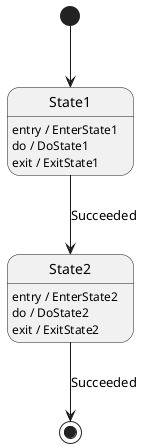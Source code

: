@startuml
[*] --> State1
State1 --> State2 : Succeeded
State1 : entry / EnterState1
State1 : do / DoState1
State1 : exit / ExitState1
State2 : entry / EnterState2
State2 : do / DoState2
State2 : exit / ExitState2
State2 --> [*] : Succeeded
@enduml
